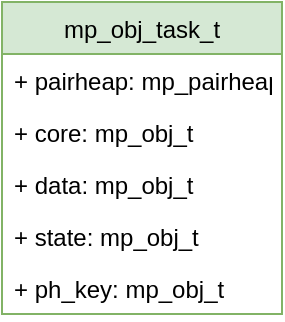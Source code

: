 <mxfile version="15.9.4" type="github">
  <diagram id="qV4pwJ-D3a9XbADc4EKG" name="Page-1">
    <mxGraphModel dx="755" dy="337" grid="1" gridSize="10" guides="1" tooltips="1" connect="1" arrows="1" fold="1" page="1" pageScale="1" pageWidth="850" pageHeight="1100" math="0" shadow="0">
      <root>
        <mxCell id="0" />
        <mxCell id="1" parent="0" />
        <mxCell id="mck3mBb6Df0MLpiKtGmo-2" value="mp_obj_task_t" style="swimlane;fontStyle=0;childLayout=stackLayout;horizontal=1;startSize=26;fillColor=#d5e8d4;horizontalStack=0;resizeParent=1;resizeParentMax=0;resizeLast=0;collapsible=1;marginBottom=0;strokeColor=#82b366;" vertex="1" parent="1">
          <mxGeometry x="50" y="190" width="140" height="156" as="geometry" />
        </mxCell>
        <mxCell id="mck3mBb6Df0MLpiKtGmo-3" value="+ pairheap: mp_pairheap_t&#xa;" style="text;strokeColor=none;fillColor=none;align=left;verticalAlign=top;spacingLeft=4;spacingRight=4;overflow=hidden;rotatable=0;points=[[0,0.5],[1,0.5]];portConstraint=eastwest;" vertex="1" parent="mck3mBb6Df0MLpiKtGmo-2">
          <mxGeometry y="26" width="140" height="26" as="geometry" />
        </mxCell>
        <mxCell id="mck3mBb6Df0MLpiKtGmo-4" value="+ core: mp_obj_t" style="text;strokeColor=none;fillColor=none;align=left;verticalAlign=top;spacingLeft=4;spacingRight=4;overflow=hidden;rotatable=0;points=[[0,0.5],[1,0.5]];portConstraint=eastwest;" vertex="1" parent="mck3mBb6Df0MLpiKtGmo-2">
          <mxGeometry y="52" width="140" height="26" as="geometry" />
        </mxCell>
        <mxCell id="mck3mBb6Df0MLpiKtGmo-6" value="+ data: mp_obj_t" style="text;strokeColor=none;fillColor=none;align=left;verticalAlign=top;spacingLeft=4;spacingRight=4;overflow=hidden;rotatable=0;points=[[0,0.5],[1,0.5]];portConstraint=eastwest;" vertex="1" parent="mck3mBb6Df0MLpiKtGmo-2">
          <mxGeometry y="78" width="140" height="26" as="geometry" />
        </mxCell>
        <mxCell id="mck3mBb6Df0MLpiKtGmo-7" value="+ state: mp_obj_t" style="text;strokeColor=none;fillColor=none;align=left;verticalAlign=top;spacingLeft=4;spacingRight=4;overflow=hidden;rotatable=0;points=[[0,0.5],[1,0.5]];portConstraint=eastwest;" vertex="1" parent="mck3mBb6Df0MLpiKtGmo-2">
          <mxGeometry y="104" width="140" height="26" as="geometry" />
        </mxCell>
        <mxCell id="mck3mBb6Df0MLpiKtGmo-5" value="+ ph_key: mp_obj_t" style="text;strokeColor=none;fillColor=none;align=left;verticalAlign=top;spacingLeft=4;spacingRight=4;overflow=hidden;rotatable=0;points=[[0,0.5],[1,0.5]];portConstraint=eastwest;" vertex="1" parent="mck3mBb6Df0MLpiKtGmo-2">
          <mxGeometry y="130" width="140" height="26" as="geometry" />
        </mxCell>
      </root>
    </mxGraphModel>
  </diagram>
</mxfile>
